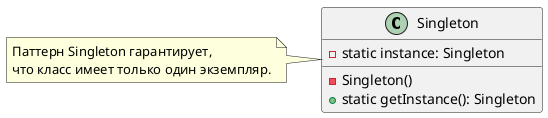 @startuml
class Singleton {
  - static instance: Singleton
  - Singleton()
  + static getInstance(): Singleton
}

note left: Паттерн Singleton гарантирует,\nчто класс имеет только один экземпляр.
@enduml